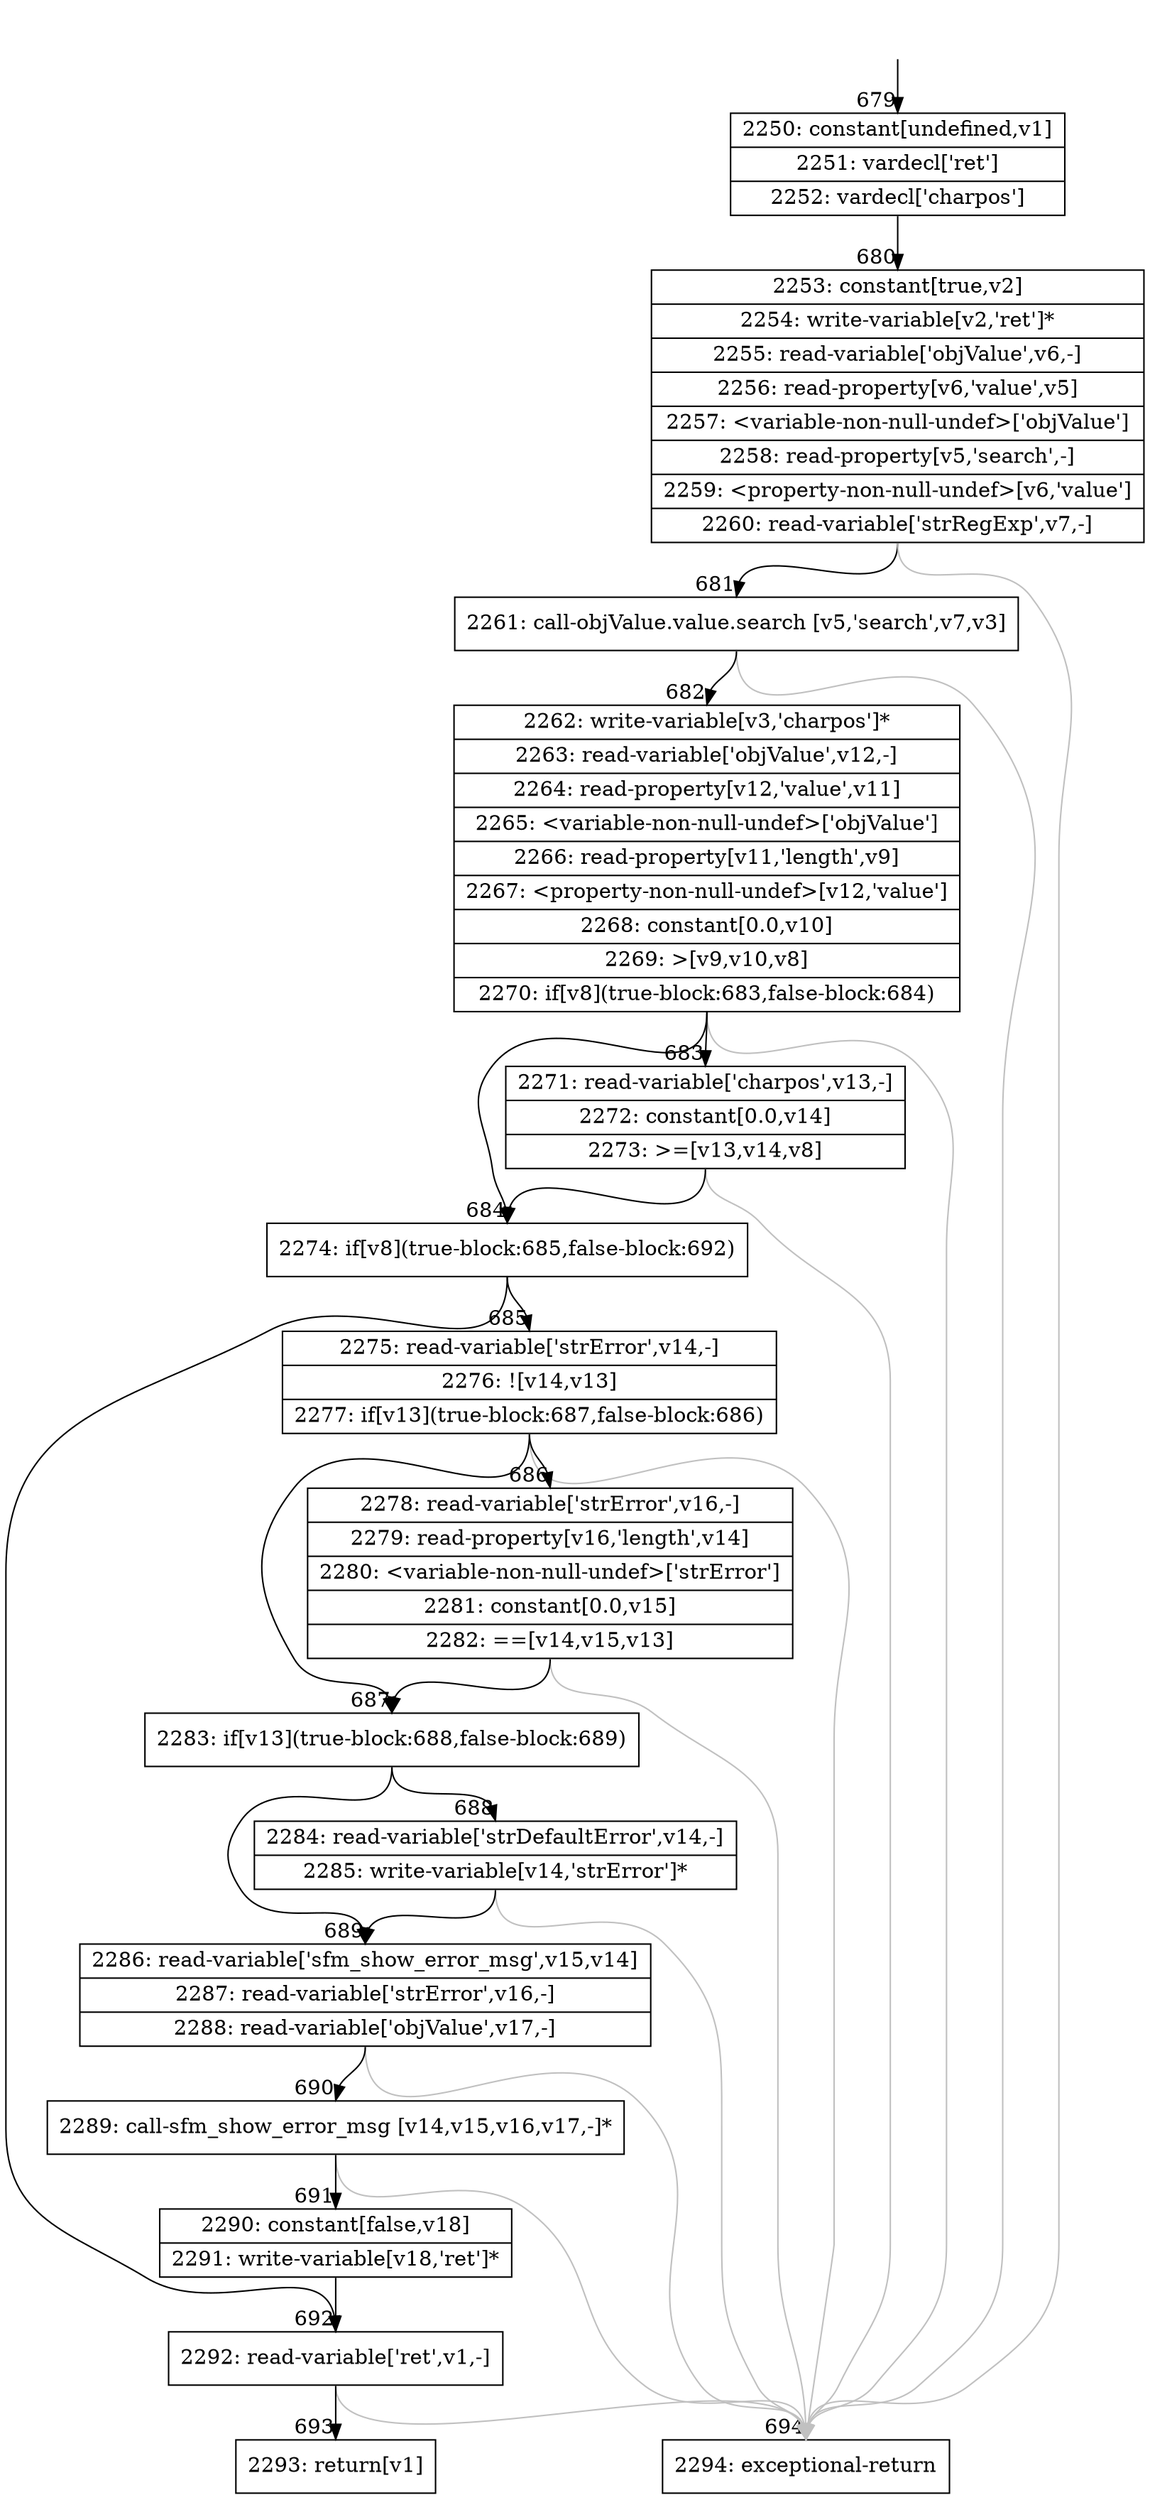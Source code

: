 digraph {
rankdir="TD"
BB_entry51[shape=none,label=""];
BB_entry51 -> BB679 [tailport=s, headport=n, headlabel="    679"]
BB679 [shape=record label="{2250: constant[undefined,v1]|2251: vardecl['ret']|2252: vardecl['charpos']}" ] 
BB679 -> BB680 [tailport=s, headport=n, headlabel="      680"]
BB680 [shape=record label="{2253: constant[true,v2]|2254: write-variable[v2,'ret']*|2255: read-variable['objValue',v6,-]|2256: read-property[v6,'value',v5]|2257: \<variable-non-null-undef\>['objValue']|2258: read-property[v5,'search',-]|2259: \<property-non-null-undef\>[v6,'value']|2260: read-variable['strRegExp',v7,-]}" ] 
BB680 -> BB681 [tailport=s, headport=n, headlabel="      681"]
BB680 -> BB694 [tailport=s, headport=n, color=gray, headlabel="      694"]
BB681 [shape=record label="{2261: call-objValue.value.search [v5,'search',v7,v3]}" ] 
BB681 -> BB682 [tailport=s, headport=n, headlabel="      682"]
BB681 -> BB694 [tailport=s, headport=n, color=gray]
BB682 [shape=record label="{2262: write-variable[v3,'charpos']*|2263: read-variable['objValue',v12,-]|2264: read-property[v12,'value',v11]|2265: \<variable-non-null-undef\>['objValue']|2266: read-property[v11,'length',v9]|2267: \<property-non-null-undef\>[v12,'value']|2268: constant[0.0,v10]|2269: \>[v9,v10,v8]|2270: if[v8](true-block:683,false-block:684)}" ] 
BB682 -> BB684 [tailport=s, headport=n, headlabel="      684"]
BB682 -> BB683 [tailport=s, headport=n, headlabel="      683"]
BB682 -> BB694 [tailport=s, headport=n, color=gray]
BB683 [shape=record label="{2271: read-variable['charpos',v13,-]|2272: constant[0.0,v14]|2273: \>=[v13,v14,v8]}" ] 
BB683 -> BB684 [tailport=s, headport=n]
BB683 -> BB694 [tailport=s, headport=n, color=gray]
BB684 [shape=record label="{2274: if[v8](true-block:685,false-block:692)}" ] 
BB684 -> BB685 [tailport=s, headport=n, headlabel="      685"]
BB684 -> BB692 [tailport=s, headport=n, headlabel="      692"]
BB685 [shape=record label="{2275: read-variable['strError',v14,-]|2276: ![v14,v13]|2277: if[v13](true-block:687,false-block:686)}" ] 
BB685 -> BB687 [tailport=s, headport=n, headlabel="      687"]
BB685 -> BB686 [tailport=s, headport=n, headlabel="      686"]
BB685 -> BB694 [tailport=s, headport=n, color=gray]
BB686 [shape=record label="{2278: read-variable['strError',v16,-]|2279: read-property[v16,'length',v14]|2280: \<variable-non-null-undef\>['strError']|2281: constant[0.0,v15]|2282: ==[v14,v15,v13]}" ] 
BB686 -> BB687 [tailport=s, headport=n]
BB686 -> BB694 [tailport=s, headport=n, color=gray]
BB687 [shape=record label="{2283: if[v13](true-block:688,false-block:689)}" ] 
BB687 -> BB688 [tailport=s, headport=n, headlabel="      688"]
BB687 -> BB689 [tailport=s, headport=n, headlabel="      689"]
BB688 [shape=record label="{2284: read-variable['strDefaultError',v14,-]|2285: write-variable[v14,'strError']*}" ] 
BB688 -> BB689 [tailport=s, headport=n]
BB688 -> BB694 [tailport=s, headport=n, color=gray]
BB689 [shape=record label="{2286: read-variable['sfm_show_error_msg',v15,v14]|2287: read-variable['strError',v16,-]|2288: read-variable['objValue',v17,-]}" ] 
BB689 -> BB690 [tailport=s, headport=n, headlabel="      690"]
BB689 -> BB694 [tailport=s, headport=n, color=gray]
BB690 [shape=record label="{2289: call-sfm_show_error_msg [v14,v15,v16,v17,-]*}" ] 
BB690 -> BB691 [tailport=s, headport=n, headlabel="      691"]
BB690 -> BB694 [tailport=s, headport=n, color=gray]
BB691 [shape=record label="{2290: constant[false,v18]|2291: write-variable[v18,'ret']*}" ] 
BB691 -> BB692 [tailport=s, headport=n]
BB692 [shape=record label="{2292: read-variable['ret',v1,-]}" ] 
BB692 -> BB693 [tailport=s, headport=n, headlabel="      693"]
BB692 -> BB694 [tailport=s, headport=n, color=gray]
BB693 [shape=record label="{2293: return[v1]}" ] 
BB694 [shape=record label="{2294: exceptional-return}" ] 
//#$~ 919
}
